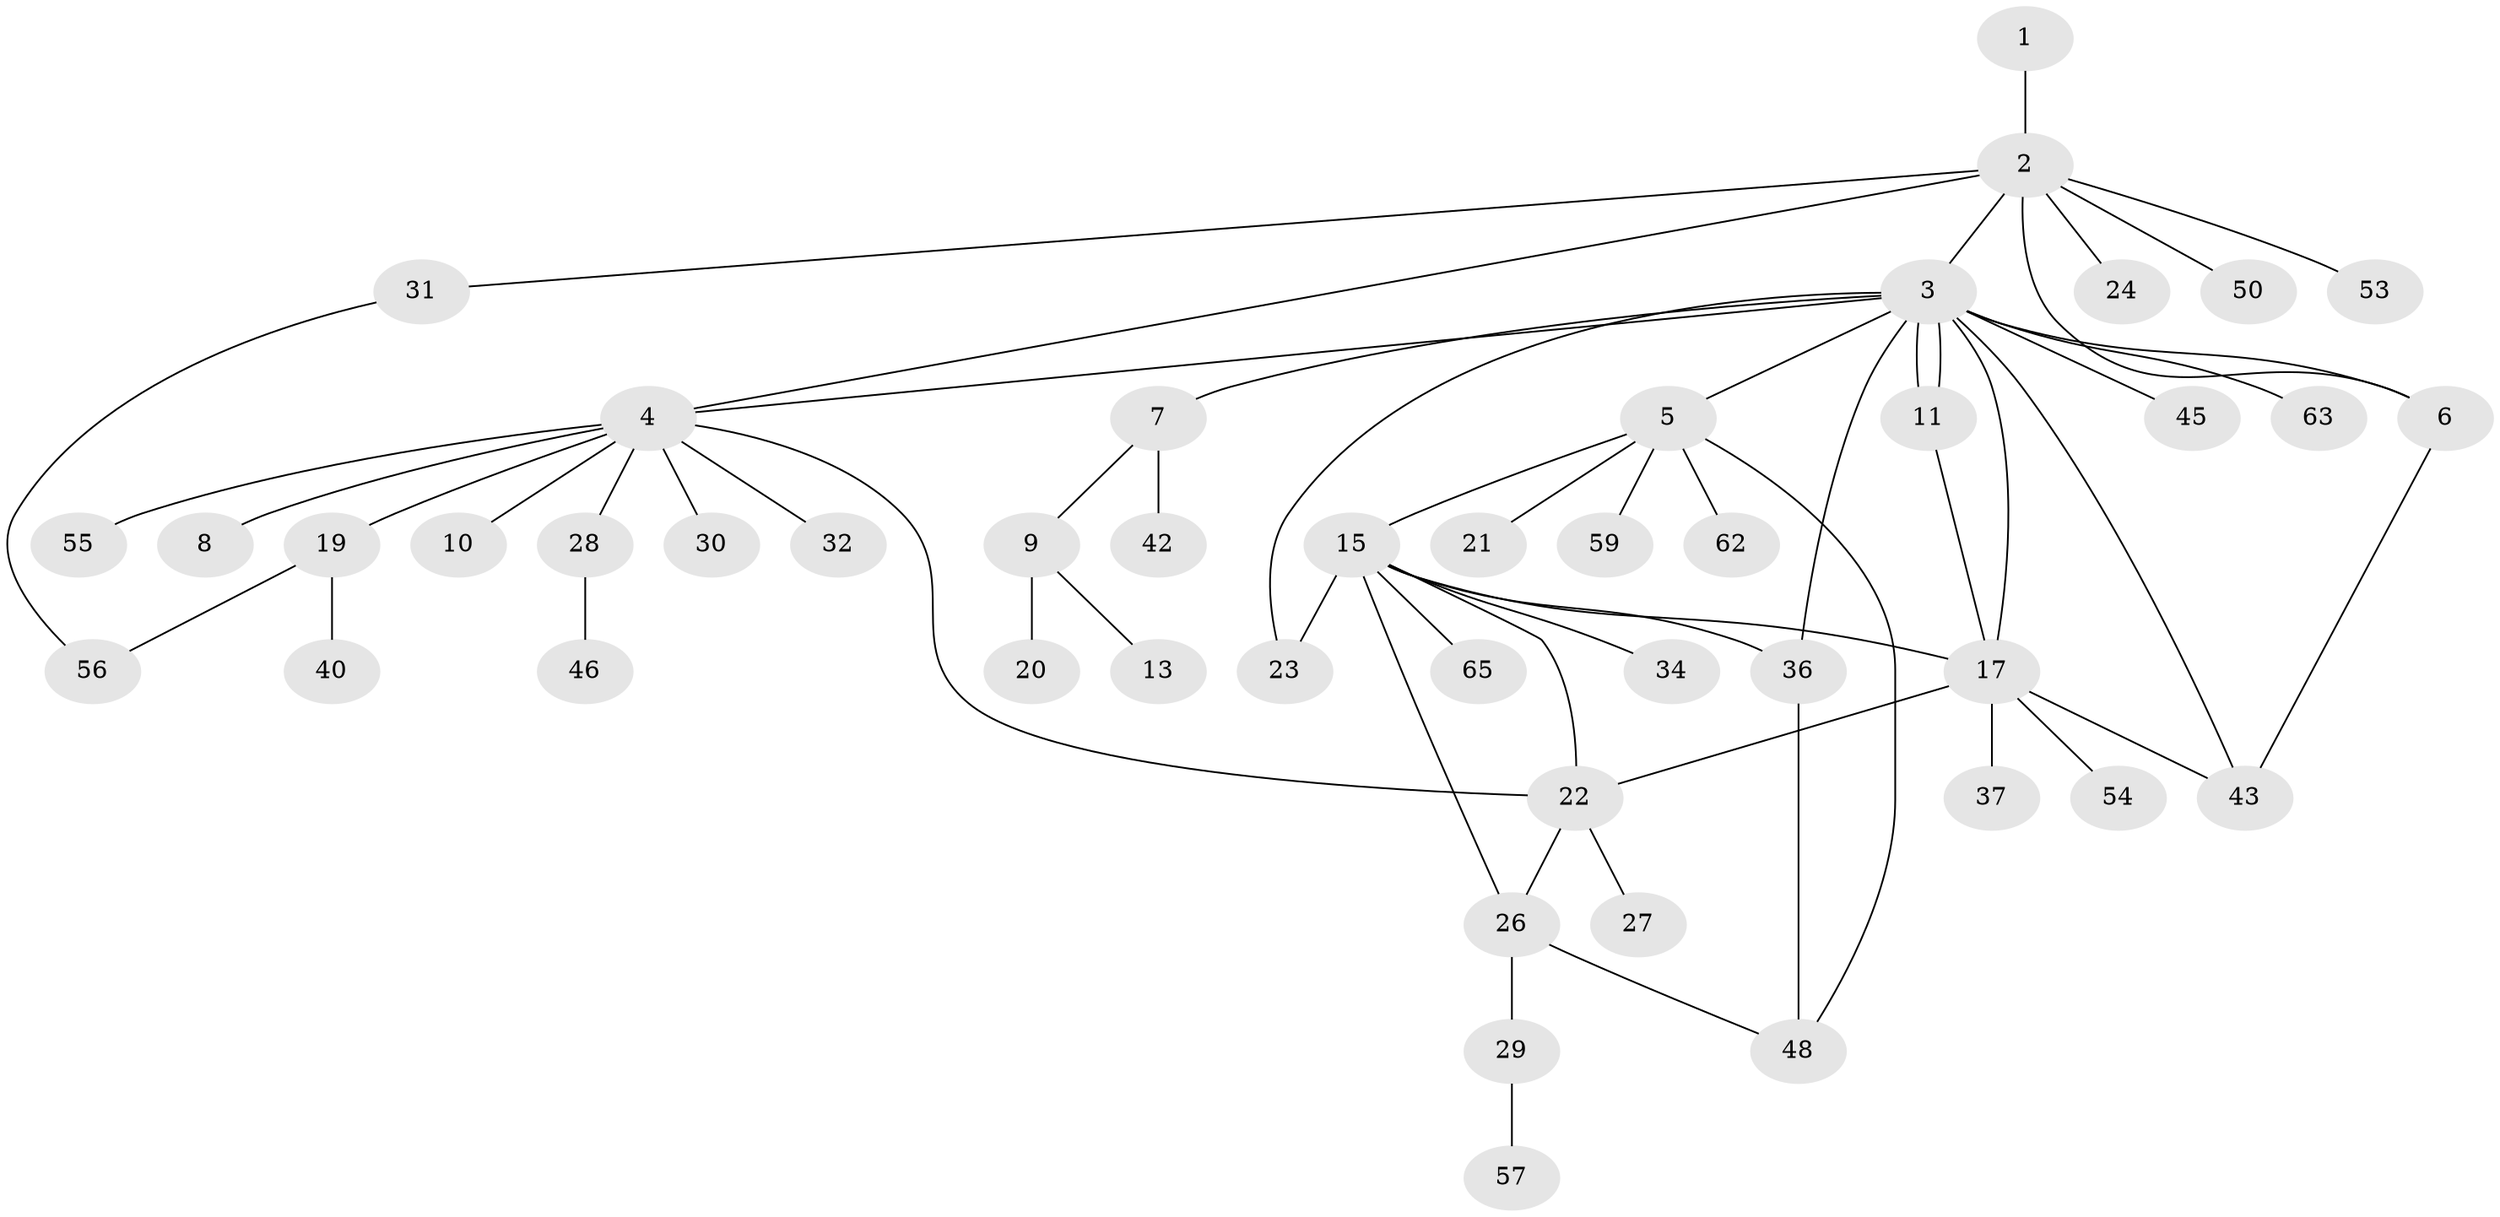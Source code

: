 // original degree distribution, {1: 0.5373134328358209, 9: 0.014925373134328358, 14: 0.014925373134328358, 11: 0.014925373134328358, 6: 0.029850746268656716, 2: 0.13432835820895522, 3: 0.16417910447761194, 4: 0.05970149253731343, 8: 0.014925373134328358, 5: 0.014925373134328358}
// Generated by graph-tools (version 1.1) at 2025/17/03/04/25 18:17:58]
// undirected, 46 vertices, 60 edges
graph export_dot {
graph [start="1"]
  node [color=gray90,style=filled];
  1;
  2 [super="+16"];
  3 [super="+51"];
  4 [super="+12+14+44"];
  5;
  6 [super="+39"];
  7;
  8;
  9 [super="+25+18"];
  10;
  11;
  13;
  15 [super="+35"];
  17 [super="+33"];
  19 [super="+66"];
  20;
  21;
  22;
  23;
  24;
  26;
  27;
  28 [super="+58"];
  29;
  30;
  31 [super="+38"];
  32;
  34;
  36 [super="+49+61+41"];
  37 [super="+52"];
  40;
  42;
  43 [super="+60"];
  45;
  46;
  48 [super="+64"];
  50;
  53;
  54;
  55;
  56;
  57;
  59 [super="+67"];
  62;
  63;
  65;
  1 -- 2;
  2 -- 3;
  2 -- 24;
  2 -- 31;
  2 -- 50;
  2 -- 53;
  2 -- 4;
  2 -- 6;
  3 -- 4;
  3 -- 5;
  3 -- 6;
  3 -- 7;
  3 -- 11;
  3 -- 11;
  3 -- 17;
  3 -- 23;
  3 -- 36;
  3 -- 43;
  3 -- 45;
  3 -- 63;
  4 -- 8;
  4 -- 10;
  4 -- 22;
  4 -- 28;
  4 -- 30;
  4 -- 32;
  4 -- 55;
  4 -- 19;
  5 -- 15;
  5 -- 21;
  5 -- 48;
  5 -- 59;
  5 -- 62;
  6 -- 43;
  7 -- 9;
  7 -- 42;
  9 -- 13;
  9 -- 20;
  11 -- 17;
  15 -- 34;
  15 -- 36;
  15 -- 17;
  15 -- 65;
  15 -- 22;
  15 -- 23;
  15 -- 26;
  17 -- 22;
  17 -- 37;
  17 -- 54;
  17 -- 43;
  19 -- 40;
  19 -- 56;
  22 -- 26;
  22 -- 27;
  26 -- 29;
  26 -- 48;
  28 -- 46;
  29 -- 57;
  31 -- 56;
  36 -- 48;
}
